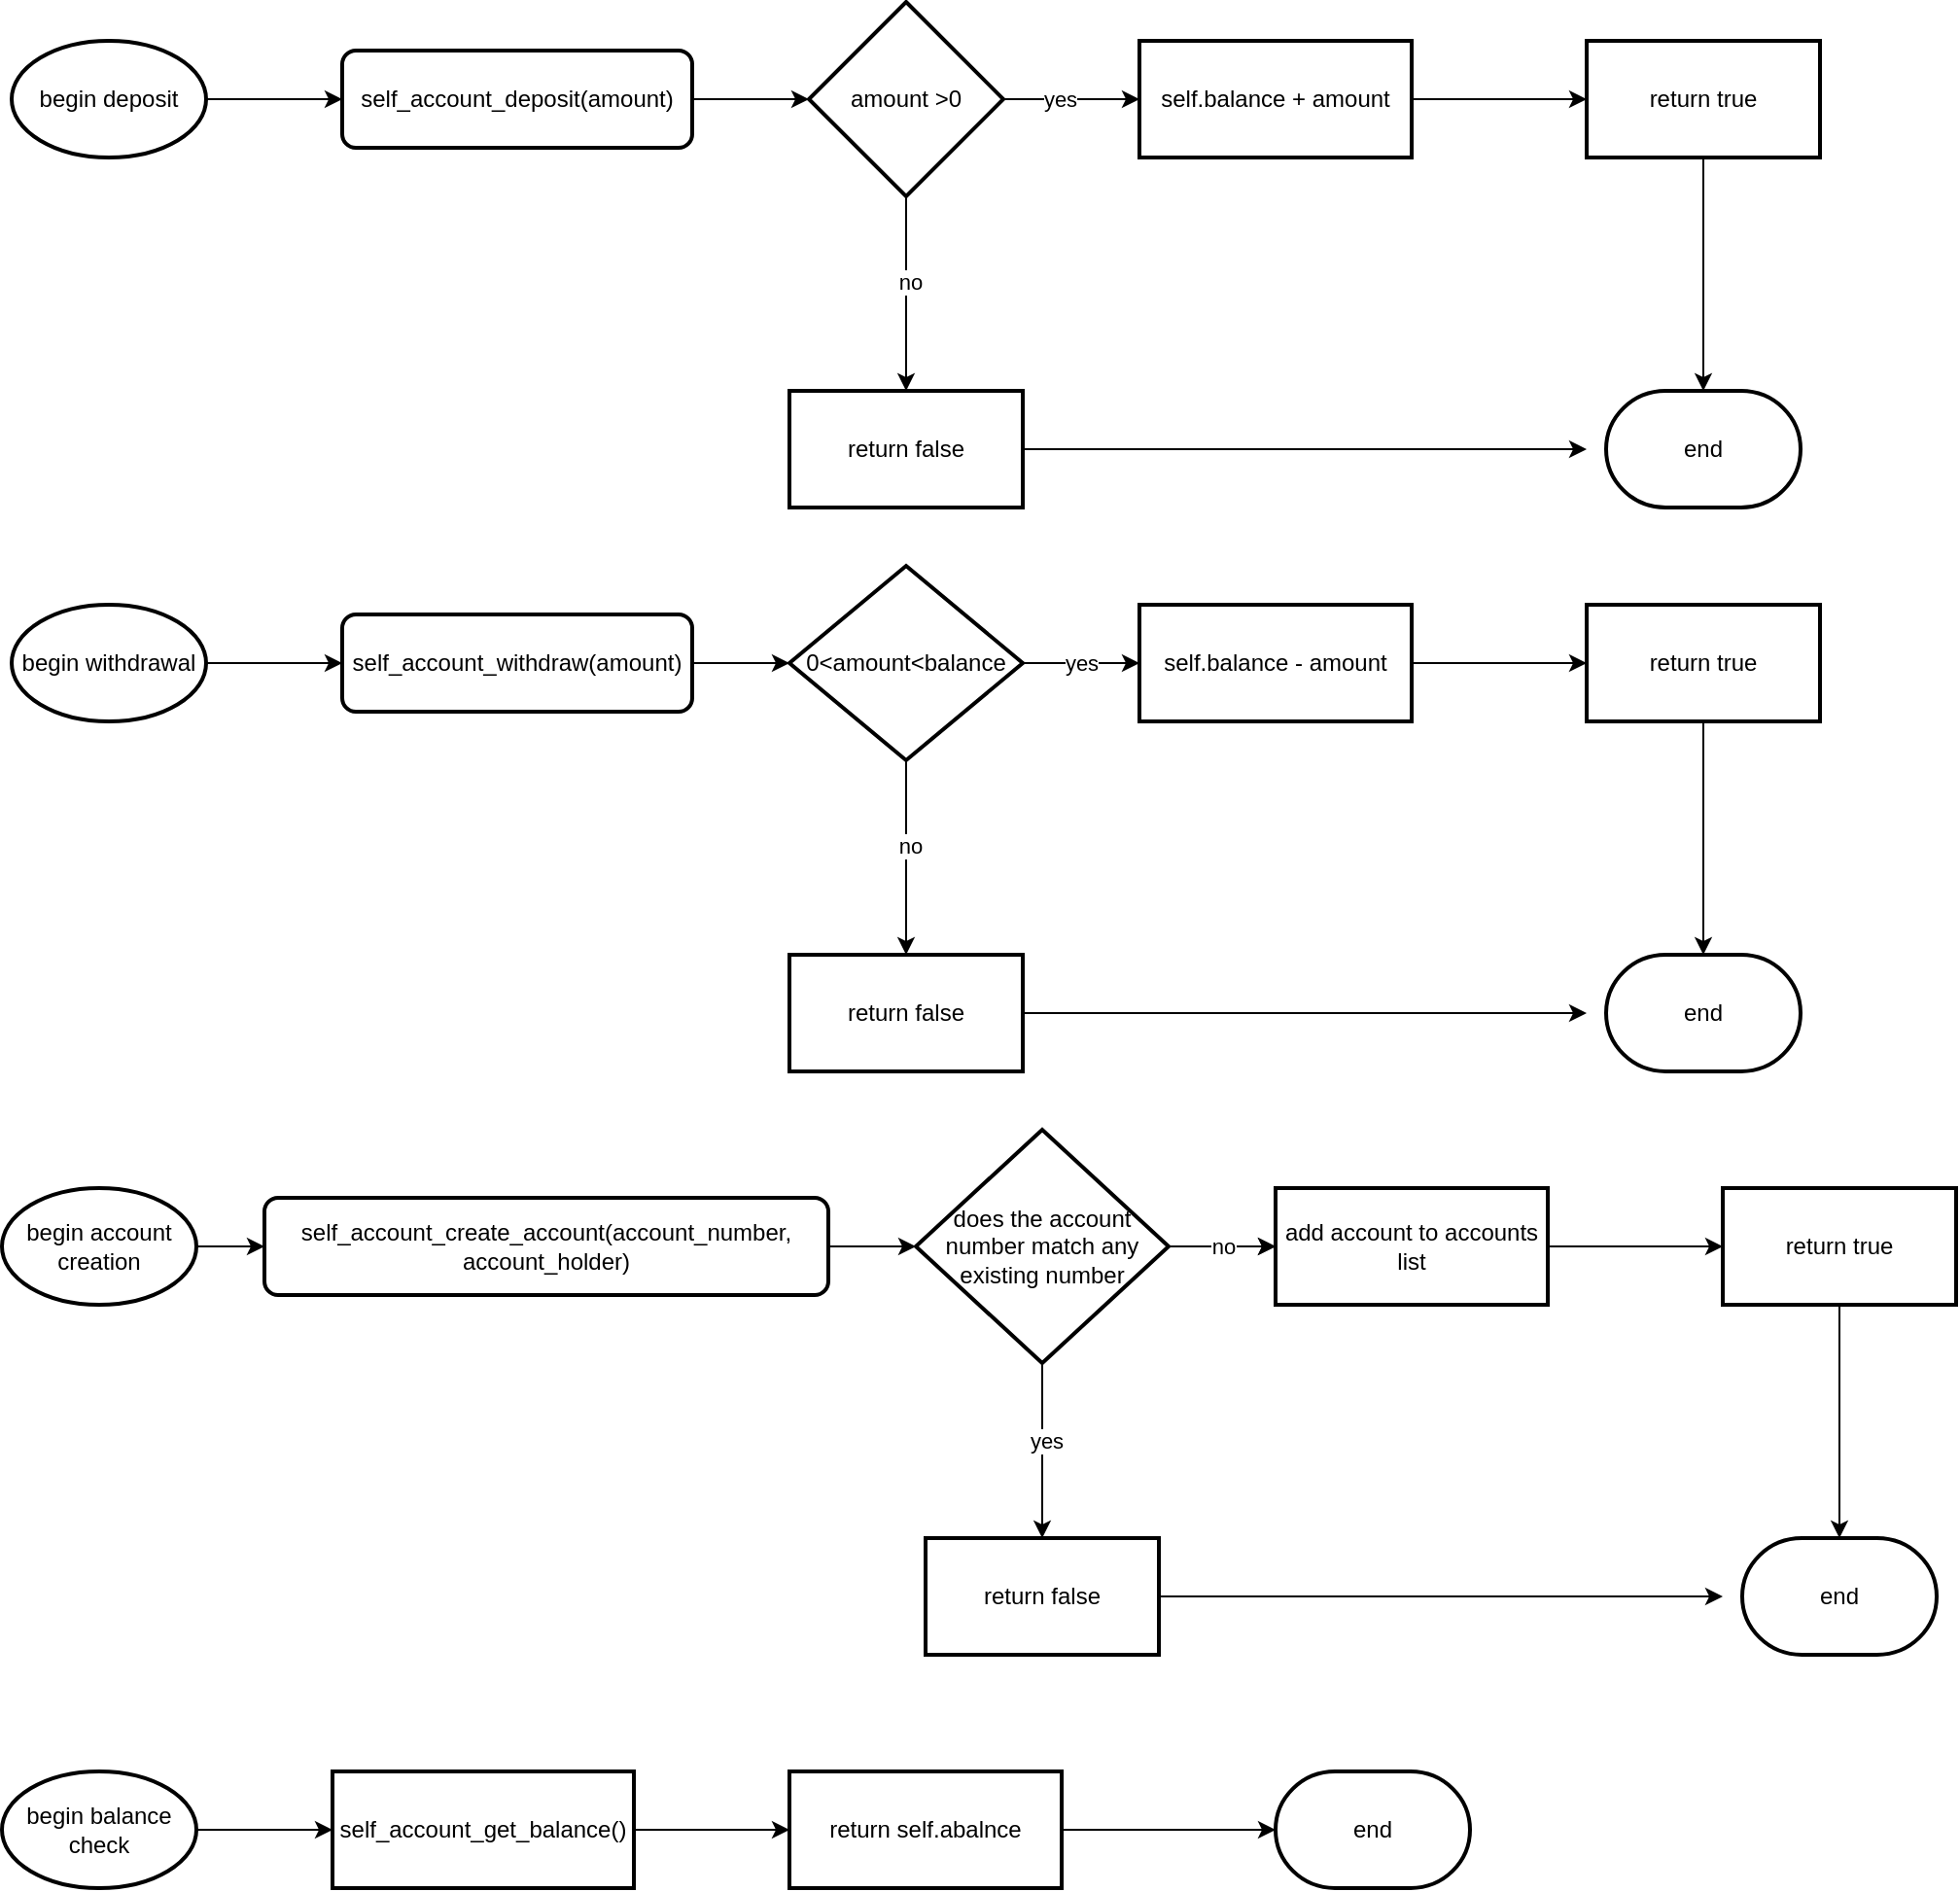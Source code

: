 <mxfile version="24.5.5" type="github">
  <diagram name="Page-1" id="s46l4YaFh0mfcno91nL7">
    <mxGraphModel dx="1122" dy="734" grid="1" gridSize="10" guides="1" tooltips="1" connect="1" arrows="1" fold="1" page="1" pageScale="1" pageWidth="827" pageHeight="1169" math="0" shadow="0">
      <root>
        <mxCell id="0" />
        <mxCell id="1" parent="0" />
        <mxCell id="8v698gPks_bWhzxz5W1P-3" style="edgeStyle=orthogonalEdgeStyle;rounded=0;orthogonalLoop=1;jettySize=auto;html=1;exitX=1;exitY=0.5;exitDx=0;exitDy=0;exitPerimeter=0;" edge="1" parent="1" source="8v698gPks_bWhzxz5W1P-1" target="8v698gPks_bWhzxz5W1P-2">
          <mxGeometry relative="1" as="geometry" />
        </mxCell>
        <mxCell id="8v698gPks_bWhzxz5W1P-1" value="begin deposit" style="strokeWidth=2;html=1;shape=mxgraph.flowchart.start_1;whiteSpace=wrap;" vertex="1" parent="1">
          <mxGeometry x="110" y="160" width="100" height="60" as="geometry" />
        </mxCell>
        <mxCell id="8v698gPks_bWhzxz5W1P-2" value="self_account_deposit(amount)" style="rounded=1;whiteSpace=wrap;html=1;absoluteArcSize=1;arcSize=14;strokeWidth=2;" vertex="1" parent="1">
          <mxGeometry x="280" y="165" width="180" height="50" as="geometry" />
        </mxCell>
        <mxCell id="8v698gPks_bWhzxz5W1P-7" value="" style="edgeStyle=orthogonalEdgeStyle;rounded=0;orthogonalLoop=1;jettySize=auto;html=1;" edge="1" parent="1" source="8v698gPks_bWhzxz5W1P-4" target="8v698gPks_bWhzxz5W1P-6">
          <mxGeometry relative="1" as="geometry" />
        </mxCell>
        <mxCell id="8v698gPks_bWhzxz5W1P-8" value="no" style="edgeLabel;html=1;align=center;verticalAlign=middle;resizable=0;points=[];" vertex="1" connectable="0" parent="8v698gPks_bWhzxz5W1P-7">
          <mxGeometry x="-0.12" y="2" relative="1" as="geometry">
            <mxPoint as="offset" />
          </mxGeometry>
        </mxCell>
        <mxCell id="8v698gPks_bWhzxz5W1P-10" value="" style="edgeStyle=orthogonalEdgeStyle;rounded=0;orthogonalLoop=1;jettySize=auto;html=1;" edge="1" parent="1" source="8v698gPks_bWhzxz5W1P-4" target="8v698gPks_bWhzxz5W1P-9">
          <mxGeometry relative="1" as="geometry" />
        </mxCell>
        <mxCell id="8v698gPks_bWhzxz5W1P-57" value="yes" style="edgeLabel;html=1;align=center;verticalAlign=middle;resizable=0;points=[];" vertex="1" connectable="0" parent="8v698gPks_bWhzxz5W1P-10">
          <mxGeometry x="-0.183" relative="1" as="geometry">
            <mxPoint as="offset" />
          </mxGeometry>
        </mxCell>
        <mxCell id="8v698gPks_bWhzxz5W1P-4" value="amount &amp;gt;0" style="strokeWidth=2;html=1;shape=mxgraph.flowchart.decision;whiteSpace=wrap;" vertex="1" parent="1">
          <mxGeometry x="520" y="140" width="100" height="100" as="geometry" />
        </mxCell>
        <mxCell id="8v698gPks_bWhzxz5W1P-5" style="edgeStyle=orthogonalEdgeStyle;rounded=0;orthogonalLoop=1;jettySize=auto;html=1;exitX=1;exitY=0.5;exitDx=0;exitDy=0;entryX=0;entryY=0.5;entryDx=0;entryDy=0;entryPerimeter=0;" edge="1" parent="1" source="8v698gPks_bWhzxz5W1P-2" target="8v698gPks_bWhzxz5W1P-4">
          <mxGeometry relative="1" as="geometry" />
        </mxCell>
        <mxCell id="8v698gPks_bWhzxz5W1P-15" style="edgeStyle=orthogonalEdgeStyle;rounded=0;orthogonalLoop=1;jettySize=auto;html=1;exitX=1;exitY=0.5;exitDx=0;exitDy=0;" edge="1" parent="1" source="8v698gPks_bWhzxz5W1P-6">
          <mxGeometry relative="1" as="geometry">
            <mxPoint x="920" y="370" as="targetPoint" />
          </mxGeometry>
        </mxCell>
        <mxCell id="8v698gPks_bWhzxz5W1P-6" value="return false" style="whiteSpace=wrap;html=1;strokeWidth=2;" vertex="1" parent="1">
          <mxGeometry x="510" y="340" width="120" height="60" as="geometry" />
        </mxCell>
        <mxCell id="8v698gPks_bWhzxz5W1P-12" value="" style="edgeStyle=orthogonalEdgeStyle;rounded=0;orthogonalLoop=1;jettySize=auto;html=1;" edge="1" parent="1" source="8v698gPks_bWhzxz5W1P-9" target="8v698gPks_bWhzxz5W1P-11">
          <mxGeometry relative="1" as="geometry" />
        </mxCell>
        <mxCell id="8v698gPks_bWhzxz5W1P-9" value="self.balance + amount" style="whiteSpace=wrap;html=1;strokeWidth=2;" vertex="1" parent="1">
          <mxGeometry x="690" y="160" width="140" height="60" as="geometry" />
        </mxCell>
        <mxCell id="8v698gPks_bWhzxz5W1P-11" value="return true" style="whiteSpace=wrap;html=1;strokeWidth=2;" vertex="1" parent="1">
          <mxGeometry x="920" y="160" width="120" height="60" as="geometry" />
        </mxCell>
        <mxCell id="8v698gPks_bWhzxz5W1P-13" value="end" style="strokeWidth=2;html=1;shape=mxgraph.flowchart.terminator;whiteSpace=wrap;" vertex="1" parent="1">
          <mxGeometry x="930" y="340" width="100" height="60" as="geometry" />
        </mxCell>
        <mxCell id="8v698gPks_bWhzxz5W1P-14" style="edgeStyle=orthogonalEdgeStyle;rounded=0;orthogonalLoop=1;jettySize=auto;html=1;exitX=0.5;exitY=1;exitDx=0;exitDy=0;entryX=0.5;entryY=0;entryDx=0;entryDy=0;entryPerimeter=0;" edge="1" parent="1" source="8v698gPks_bWhzxz5W1P-11" target="8v698gPks_bWhzxz5W1P-13">
          <mxGeometry relative="1" as="geometry" />
        </mxCell>
        <mxCell id="8v698gPks_bWhzxz5W1P-27" style="edgeStyle=orthogonalEdgeStyle;rounded=0;orthogonalLoop=1;jettySize=auto;html=1;exitX=1;exitY=0.5;exitDx=0;exitDy=0;exitPerimeter=0;" edge="1" parent="1" source="8v698gPks_bWhzxz5W1P-28" target="8v698gPks_bWhzxz5W1P-29">
          <mxGeometry relative="1" as="geometry" />
        </mxCell>
        <mxCell id="8v698gPks_bWhzxz5W1P-28" value="begin withdrawal" style="strokeWidth=2;html=1;shape=mxgraph.flowchart.start_1;whiteSpace=wrap;" vertex="1" parent="1">
          <mxGeometry x="110" y="450" width="100" height="60" as="geometry" />
        </mxCell>
        <mxCell id="8v698gPks_bWhzxz5W1P-29" value="self_account_withdraw(amount)" style="rounded=1;whiteSpace=wrap;html=1;absoluteArcSize=1;arcSize=14;strokeWidth=2;" vertex="1" parent="1">
          <mxGeometry x="280" y="455" width="180" height="50" as="geometry" />
        </mxCell>
        <mxCell id="8v698gPks_bWhzxz5W1P-30" value="" style="edgeStyle=orthogonalEdgeStyle;rounded=0;orthogonalLoop=1;jettySize=auto;html=1;" edge="1" parent="1" source="8v698gPks_bWhzxz5W1P-33" target="8v698gPks_bWhzxz5W1P-36">
          <mxGeometry relative="1" as="geometry" />
        </mxCell>
        <mxCell id="8v698gPks_bWhzxz5W1P-31" value="no" style="edgeLabel;html=1;align=center;verticalAlign=middle;resizable=0;points=[];" vertex="1" connectable="0" parent="8v698gPks_bWhzxz5W1P-30">
          <mxGeometry x="-0.12" y="2" relative="1" as="geometry">
            <mxPoint as="offset" />
          </mxGeometry>
        </mxCell>
        <mxCell id="8v698gPks_bWhzxz5W1P-32" value="yes" style="edgeStyle=orthogonalEdgeStyle;rounded=0;orthogonalLoop=1;jettySize=auto;html=1;" edge="1" parent="1" source="8v698gPks_bWhzxz5W1P-33" target="8v698gPks_bWhzxz5W1P-38">
          <mxGeometry relative="1" as="geometry" />
        </mxCell>
        <mxCell id="8v698gPks_bWhzxz5W1P-33" value="0&amp;lt;amount&amp;lt;balance" style="strokeWidth=2;html=1;shape=mxgraph.flowchart.decision;whiteSpace=wrap;" vertex="1" parent="1">
          <mxGeometry x="510" y="430" width="120" height="100" as="geometry" />
        </mxCell>
        <mxCell id="8v698gPks_bWhzxz5W1P-34" style="edgeStyle=orthogonalEdgeStyle;rounded=0;orthogonalLoop=1;jettySize=auto;html=1;exitX=1;exitY=0.5;exitDx=0;exitDy=0;entryX=0;entryY=0.5;entryDx=0;entryDy=0;entryPerimeter=0;" edge="1" parent="1" source="8v698gPks_bWhzxz5W1P-29" target="8v698gPks_bWhzxz5W1P-33">
          <mxGeometry relative="1" as="geometry" />
        </mxCell>
        <mxCell id="8v698gPks_bWhzxz5W1P-35" style="edgeStyle=orthogonalEdgeStyle;rounded=0;orthogonalLoop=1;jettySize=auto;html=1;exitX=1;exitY=0.5;exitDx=0;exitDy=0;" edge="1" parent="1" source="8v698gPks_bWhzxz5W1P-36">
          <mxGeometry relative="1" as="geometry">
            <mxPoint x="920" y="660" as="targetPoint" />
          </mxGeometry>
        </mxCell>
        <mxCell id="8v698gPks_bWhzxz5W1P-36" value="return false" style="whiteSpace=wrap;html=1;strokeWidth=2;" vertex="1" parent="1">
          <mxGeometry x="510" y="630" width="120" height="60" as="geometry" />
        </mxCell>
        <mxCell id="8v698gPks_bWhzxz5W1P-37" value="" style="edgeStyle=orthogonalEdgeStyle;rounded=0;orthogonalLoop=1;jettySize=auto;html=1;" edge="1" parent="1" source="8v698gPks_bWhzxz5W1P-38" target="8v698gPks_bWhzxz5W1P-39">
          <mxGeometry relative="1" as="geometry" />
        </mxCell>
        <mxCell id="8v698gPks_bWhzxz5W1P-38" value="self.balance - amount" style="whiteSpace=wrap;html=1;strokeWidth=2;" vertex="1" parent="1">
          <mxGeometry x="690" y="450" width="140" height="60" as="geometry" />
        </mxCell>
        <mxCell id="8v698gPks_bWhzxz5W1P-39" value="return true" style="whiteSpace=wrap;html=1;strokeWidth=2;" vertex="1" parent="1">
          <mxGeometry x="920" y="450" width="120" height="60" as="geometry" />
        </mxCell>
        <mxCell id="8v698gPks_bWhzxz5W1P-40" value="end" style="strokeWidth=2;html=1;shape=mxgraph.flowchart.terminator;whiteSpace=wrap;" vertex="1" parent="1">
          <mxGeometry x="930" y="630" width="100" height="60" as="geometry" />
        </mxCell>
        <mxCell id="8v698gPks_bWhzxz5W1P-41" style="edgeStyle=orthogonalEdgeStyle;rounded=0;orthogonalLoop=1;jettySize=auto;html=1;exitX=0.5;exitY=1;exitDx=0;exitDy=0;entryX=0.5;entryY=0;entryDx=0;entryDy=0;entryPerimeter=0;" edge="1" parent="1" source="8v698gPks_bWhzxz5W1P-39" target="8v698gPks_bWhzxz5W1P-40">
          <mxGeometry relative="1" as="geometry" />
        </mxCell>
        <mxCell id="8v698gPks_bWhzxz5W1P-42" style="edgeStyle=orthogonalEdgeStyle;rounded=0;orthogonalLoop=1;jettySize=auto;html=1;exitX=1;exitY=0.5;exitDx=0;exitDy=0;exitPerimeter=0;" edge="1" parent="1" source="8v698gPks_bWhzxz5W1P-43" target="8v698gPks_bWhzxz5W1P-44">
          <mxGeometry relative="1" as="geometry" />
        </mxCell>
        <mxCell id="8v698gPks_bWhzxz5W1P-43" value="begin account creation" style="strokeWidth=2;html=1;shape=mxgraph.flowchart.start_1;whiteSpace=wrap;" vertex="1" parent="1">
          <mxGeometry x="105" y="750" width="100" height="60" as="geometry" />
        </mxCell>
        <mxCell id="8v698gPks_bWhzxz5W1P-44" value="self_account_create_account(account_number, account_holder)" style="rounded=1;whiteSpace=wrap;html=1;absoluteArcSize=1;arcSize=14;strokeWidth=2;" vertex="1" parent="1">
          <mxGeometry x="240" y="755" width="290" height="50" as="geometry" />
        </mxCell>
        <mxCell id="8v698gPks_bWhzxz5W1P-45" value="" style="edgeStyle=orthogonalEdgeStyle;rounded=0;orthogonalLoop=1;jettySize=auto;html=1;" edge="1" parent="1" source="8v698gPks_bWhzxz5W1P-48" target="8v698gPks_bWhzxz5W1P-51">
          <mxGeometry relative="1" as="geometry" />
        </mxCell>
        <mxCell id="8v698gPks_bWhzxz5W1P-46" value="yes" style="edgeLabel;html=1;align=center;verticalAlign=middle;resizable=0;points=[];" vertex="1" connectable="0" parent="8v698gPks_bWhzxz5W1P-45">
          <mxGeometry x="-0.12" y="2" relative="1" as="geometry">
            <mxPoint as="offset" />
          </mxGeometry>
        </mxCell>
        <mxCell id="8v698gPks_bWhzxz5W1P-47" value="" style="edgeStyle=orthogonalEdgeStyle;rounded=0;orthogonalLoop=1;jettySize=auto;html=1;" edge="1" parent="1" source="8v698gPks_bWhzxz5W1P-48" target="8v698gPks_bWhzxz5W1P-53">
          <mxGeometry relative="1" as="geometry" />
        </mxCell>
        <mxCell id="8v698gPks_bWhzxz5W1P-58" value="no" style="edgeStyle=orthogonalEdgeStyle;rounded=0;orthogonalLoop=1;jettySize=auto;html=1;" edge="1" parent="1" source="8v698gPks_bWhzxz5W1P-48" target="8v698gPks_bWhzxz5W1P-53">
          <mxGeometry relative="1" as="geometry" />
        </mxCell>
        <mxCell id="8v698gPks_bWhzxz5W1P-48" value="does the account number match any existing number" style="strokeWidth=2;html=1;shape=mxgraph.flowchart.decision;whiteSpace=wrap;" vertex="1" parent="1">
          <mxGeometry x="575" y="720" width="130" height="120" as="geometry" />
        </mxCell>
        <mxCell id="8v698gPks_bWhzxz5W1P-49" style="edgeStyle=orthogonalEdgeStyle;rounded=0;orthogonalLoop=1;jettySize=auto;html=1;exitX=1;exitY=0.5;exitDx=0;exitDy=0;entryX=0;entryY=0.5;entryDx=0;entryDy=0;entryPerimeter=0;" edge="1" parent="1" source="8v698gPks_bWhzxz5W1P-44" target="8v698gPks_bWhzxz5W1P-48">
          <mxGeometry relative="1" as="geometry" />
        </mxCell>
        <mxCell id="8v698gPks_bWhzxz5W1P-50" style="edgeStyle=orthogonalEdgeStyle;rounded=0;orthogonalLoop=1;jettySize=auto;html=1;exitX=1;exitY=0.5;exitDx=0;exitDy=0;" edge="1" parent="1" source="8v698gPks_bWhzxz5W1P-51">
          <mxGeometry relative="1" as="geometry">
            <mxPoint x="990" y="960" as="targetPoint" />
          </mxGeometry>
        </mxCell>
        <mxCell id="8v698gPks_bWhzxz5W1P-51" value="return false" style="whiteSpace=wrap;html=1;strokeWidth=2;" vertex="1" parent="1">
          <mxGeometry x="580" y="930" width="120" height="60" as="geometry" />
        </mxCell>
        <mxCell id="8v698gPks_bWhzxz5W1P-52" value="" style="edgeStyle=orthogonalEdgeStyle;rounded=0;orthogonalLoop=1;jettySize=auto;html=1;" edge="1" parent="1" source="8v698gPks_bWhzxz5W1P-53" target="8v698gPks_bWhzxz5W1P-54">
          <mxGeometry relative="1" as="geometry" />
        </mxCell>
        <mxCell id="8v698gPks_bWhzxz5W1P-53" value="add account to accounts list" style="whiteSpace=wrap;html=1;strokeWidth=2;" vertex="1" parent="1">
          <mxGeometry x="760" y="750" width="140" height="60" as="geometry" />
        </mxCell>
        <mxCell id="8v698gPks_bWhzxz5W1P-54" value="return true" style="whiteSpace=wrap;html=1;strokeWidth=2;" vertex="1" parent="1">
          <mxGeometry x="990" y="750" width="120" height="60" as="geometry" />
        </mxCell>
        <mxCell id="8v698gPks_bWhzxz5W1P-55" value="end" style="strokeWidth=2;html=1;shape=mxgraph.flowchart.terminator;whiteSpace=wrap;" vertex="1" parent="1">
          <mxGeometry x="1000" y="930" width="100" height="60" as="geometry" />
        </mxCell>
        <mxCell id="8v698gPks_bWhzxz5W1P-56" style="edgeStyle=orthogonalEdgeStyle;rounded=0;orthogonalLoop=1;jettySize=auto;html=1;exitX=0.5;exitY=1;exitDx=0;exitDy=0;entryX=0.5;entryY=0;entryDx=0;entryDy=0;entryPerimeter=0;" edge="1" parent="1" source="8v698gPks_bWhzxz5W1P-54" target="8v698gPks_bWhzxz5W1P-55">
          <mxGeometry relative="1" as="geometry" />
        </mxCell>
        <mxCell id="8v698gPks_bWhzxz5W1P-61" value="" style="edgeStyle=orthogonalEdgeStyle;rounded=0;orthogonalLoop=1;jettySize=auto;html=1;" edge="1" parent="1" source="8v698gPks_bWhzxz5W1P-59" target="8v698gPks_bWhzxz5W1P-60">
          <mxGeometry relative="1" as="geometry" />
        </mxCell>
        <mxCell id="8v698gPks_bWhzxz5W1P-59" value="begin balance check" style="strokeWidth=2;html=1;shape=mxgraph.flowchart.start_1;whiteSpace=wrap;" vertex="1" parent="1">
          <mxGeometry x="105" y="1050" width="100" height="60" as="geometry" />
        </mxCell>
        <mxCell id="8v698gPks_bWhzxz5W1P-63" value="" style="edgeStyle=orthogonalEdgeStyle;rounded=0;orthogonalLoop=1;jettySize=auto;html=1;" edge="1" parent="1" source="8v698gPks_bWhzxz5W1P-60" target="8v698gPks_bWhzxz5W1P-62">
          <mxGeometry relative="1" as="geometry" />
        </mxCell>
        <mxCell id="8v698gPks_bWhzxz5W1P-60" value="self_account_get_balance()" style="whiteSpace=wrap;html=1;strokeWidth=2;" vertex="1" parent="1">
          <mxGeometry x="275" y="1050" width="155" height="60" as="geometry" />
        </mxCell>
        <mxCell id="8v698gPks_bWhzxz5W1P-62" value="return self.abalnce" style="whiteSpace=wrap;html=1;strokeWidth=2;" vertex="1" parent="1">
          <mxGeometry x="510" y="1050" width="140" height="60" as="geometry" />
        </mxCell>
        <mxCell id="8v698gPks_bWhzxz5W1P-64" value="end" style="strokeWidth=2;html=1;shape=mxgraph.flowchart.terminator;whiteSpace=wrap;" vertex="1" parent="1">
          <mxGeometry x="760" y="1050" width="100" height="60" as="geometry" />
        </mxCell>
        <mxCell id="8v698gPks_bWhzxz5W1P-65" style="edgeStyle=orthogonalEdgeStyle;rounded=0;orthogonalLoop=1;jettySize=auto;html=1;entryX=0;entryY=0.5;entryDx=0;entryDy=0;entryPerimeter=0;" edge="1" parent="1" source="8v698gPks_bWhzxz5W1P-62" target="8v698gPks_bWhzxz5W1P-64">
          <mxGeometry relative="1" as="geometry" />
        </mxCell>
      </root>
    </mxGraphModel>
  </diagram>
</mxfile>
